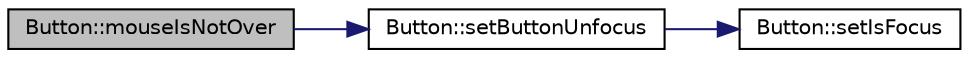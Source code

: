 digraph "Button::mouseIsNotOver"
{
 // LATEX_PDF_SIZE
  edge [fontname="Helvetica",fontsize="10",labelfontname="Helvetica",labelfontsize="10"];
  node [fontname="Helvetica",fontsize="10",shape=record];
  rankdir="LR";
  Node1 [label="Button::mouseIsNotOver",height=0.2,width=0.4,color="black", fillcolor="grey75", style="filled", fontcolor="black",tooltip=" "];
  Node1 -> Node2 [color="midnightblue",fontsize="10",style="solid",fontname="Helvetica"];
  Node2 [label="Button::setButtonUnfocus",height=0.2,width=0.4,color="black", fillcolor="white", style="filled",URL="$class_button.html#a8e4070b3ea3e499e805c03c2a9d0713d",tooltip=" "];
  Node2 -> Node3 [color="midnightblue",fontsize="10",style="solid",fontname="Helvetica"];
  Node3 [label="Button::setIsFocus",height=0.2,width=0.4,color="black", fillcolor="white", style="filled",URL="$class_button.html#ae84c0d3f2c6f047455de3ff91f1322d9",tooltip=" "];
}
